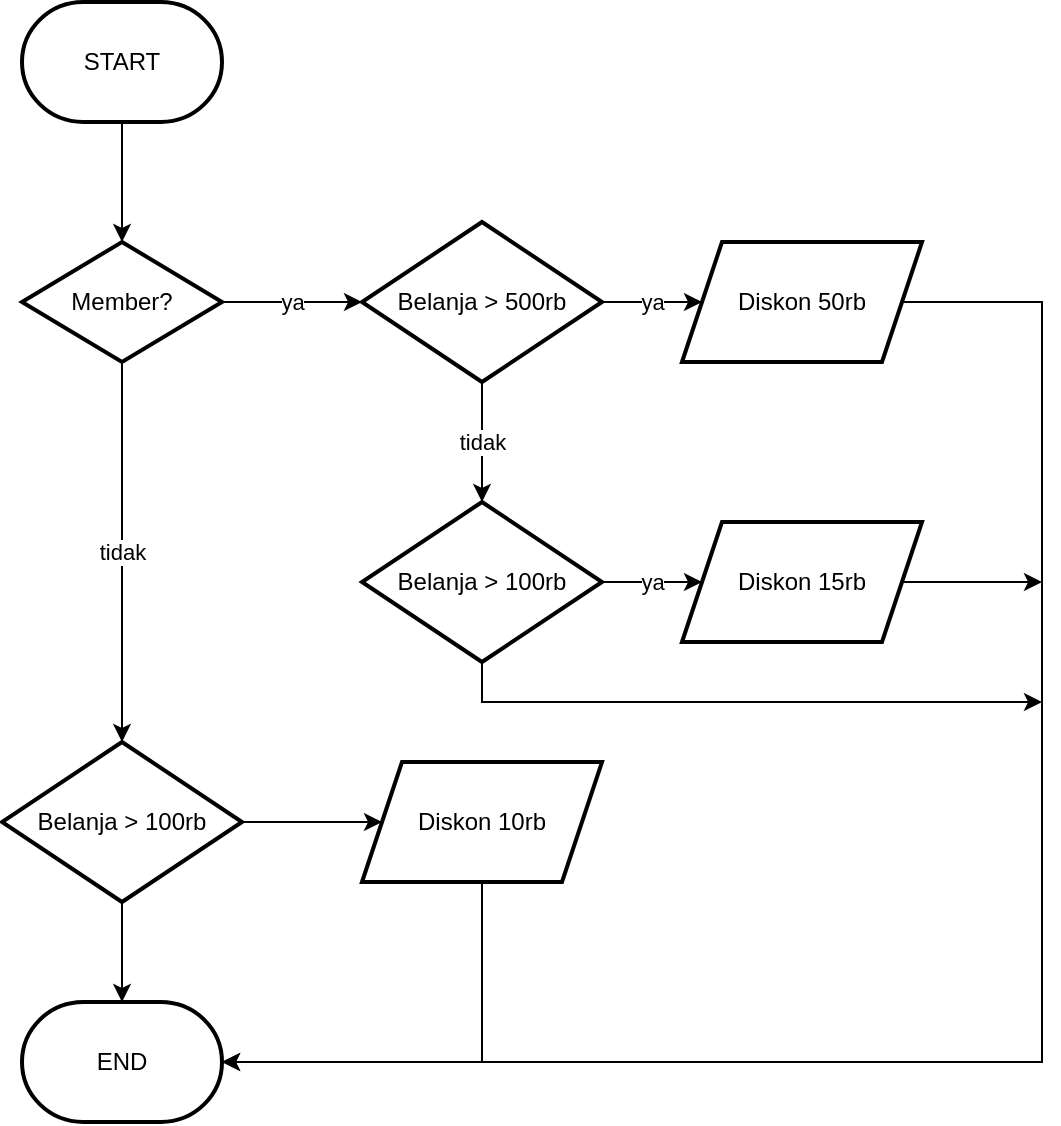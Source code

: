 <mxfile version="22.1.16" type="github">
  <diagram name="Halaman-1" id="UdCtWcI9B7K36Gje9cQb">
    <mxGraphModel dx="1173" dy="613" grid="1" gridSize="10" guides="1" tooltips="1" connect="1" arrows="1" fold="1" page="1" pageScale="1" pageWidth="827" pageHeight="1169" math="0" shadow="0">
      <root>
        <mxCell id="0" />
        <mxCell id="1" parent="0" />
        <mxCell id="JshPII_n94KWn3LP_m4g-3" value="" style="edgeStyle=orthogonalEdgeStyle;rounded=0;orthogonalLoop=1;jettySize=auto;html=1;" parent="1" source="JshPII_n94KWn3LP_m4g-1" target="JshPII_n94KWn3LP_m4g-2" edge="1">
          <mxGeometry relative="1" as="geometry" />
        </mxCell>
        <mxCell id="JshPII_n94KWn3LP_m4g-1" value="START" style="strokeWidth=2;html=1;shape=mxgraph.flowchart.terminator;whiteSpace=wrap;" parent="1" vertex="1">
          <mxGeometry x="90" y="50" width="100" height="60" as="geometry" />
        </mxCell>
        <mxCell id="JshPII_n94KWn3LP_m4g-5" value="ya" style="edgeStyle=orthogonalEdgeStyle;rounded=0;orthogonalLoop=1;jettySize=auto;html=1;" parent="1" source="JshPII_n94KWn3LP_m4g-2" target="JshPII_n94KWn3LP_m4g-4" edge="1">
          <mxGeometry relative="1" as="geometry" />
        </mxCell>
        <mxCell id="JshPII_n94KWn3LP_m4g-9" value="tidak" style="edgeStyle=orthogonalEdgeStyle;rounded=0;orthogonalLoop=1;jettySize=auto;html=1;" parent="1" source="JshPII_n94KWn3LP_m4g-2" target="JshPII_n94KWn3LP_m4g-8" edge="1">
          <mxGeometry relative="1" as="geometry" />
        </mxCell>
        <mxCell id="JshPII_n94KWn3LP_m4g-2" value="Member?" style="rhombus;whiteSpace=wrap;html=1;strokeWidth=2;" parent="1" vertex="1">
          <mxGeometry x="90" y="170" width="100" height="60" as="geometry" />
        </mxCell>
        <mxCell id="JshPII_n94KWn3LP_m4g-7" value="ya" style="edgeStyle=orthogonalEdgeStyle;rounded=0;orthogonalLoop=1;jettySize=auto;html=1;" parent="1" source="JshPII_n94KWn3LP_m4g-4" target="JshPII_n94KWn3LP_m4g-6" edge="1">
          <mxGeometry relative="1" as="geometry" />
        </mxCell>
        <mxCell id="JshPII_n94KWn3LP_m4g-11" value="tidak" style="edgeStyle=orthogonalEdgeStyle;rounded=0;orthogonalLoop=1;jettySize=auto;html=1;" parent="1" source="JshPII_n94KWn3LP_m4g-4" target="JshPII_n94KWn3LP_m4g-10" edge="1">
          <mxGeometry relative="1" as="geometry" />
        </mxCell>
        <mxCell id="JshPII_n94KWn3LP_m4g-4" value="Belanja &amp;gt; 500rb" style="rhombus;whiteSpace=wrap;html=1;strokeWidth=2;" parent="1" vertex="1">
          <mxGeometry x="260" y="160" width="120" height="80" as="geometry" />
        </mxCell>
        <mxCell id="JshPII_n94KWn3LP_m4g-19" style="edgeStyle=orthogonalEdgeStyle;rounded=0;orthogonalLoop=1;jettySize=auto;html=1;exitX=1;exitY=0.5;exitDx=0;exitDy=0;entryX=1;entryY=0.5;entryDx=0;entryDy=0;entryPerimeter=0;" parent="1" source="JshPII_n94KWn3LP_m4g-6" edge="1" target="JshPII_n94KWn3LP_m4g-16">
          <mxGeometry relative="1" as="geometry">
            <mxPoint x="190" y="600" as="targetPoint" />
            <Array as="points">
              <mxPoint x="600" y="200" />
              <mxPoint x="600" y="580" />
            </Array>
          </mxGeometry>
        </mxCell>
        <mxCell id="JshPII_n94KWn3LP_m4g-6" value="Diskon 50rb" style="shape=parallelogram;perimeter=parallelogramPerimeter;whiteSpace=wrap;html=1;fixedSize=1;strokeWidth=2;" parent="1" vertex="1">
          <mxGeometry x="420" y="170" width="120" height="60" as="geometry" />
        </mxCell>
        <mxCell id="JshPII_n94KWn3LP_m4g-15" value="" style="edgeStyle=orthogonalEdgeStyle;rounded=0;orthogonalLoop=1;jettySize=auto;html=1;" parent="1" source="JshPII_n94KWn3LP_m4g-8" target="JshPII_n94KWn3LP_m4g-14" edge="1">
          <mxGeometry relative="1" as="geometry" />
        </mxCell>
        <mxCell id="JshPII_n94KWn3LP_m4g-17" value="" style="edgeStyle=orthogonalEdgeStyle;rounded=0;orthogonalLoop=1;jettySize=auto;html=1;" parent="1" source="JshPII_n94KWn3LP_m4g-8" target="JshPII_n94KWn3LP_m4g-16" edge="1">
          <mxGeometry relative="1" as="geometry" />
        </mxCell>
        <mxCell id="JshPII_n94KWn3LP_m4g-8" value="Belanja &amp;gt; 100rb" style="rhombus;whiteSpace=wrap;html=1;strokeWidth=2;" parent="1" vertex="1">
          <mxGeometry x="80" y="420" width="120" height="80" as="geometry" />
        </mxCell>
        <mxCell id="JshPII_n94KWn3LP_m4g-13" value="ya" style="edgeStyle=orthogonalEdgeStyle;rounded=0;orthogonalLoop=1;jettySize=auto;html=1;" parent="1" source="JshPII_n94KWn3LP_m4g-10" target="JshPII_n94KWn3LP_m4g-12" edge="1">
          <mxGeometry relative="1" as="geometry" />
        </mxCell>
        <mxCell id="JshPII_n94KWn3LP_m4g-21" style="edgeStyle=orthogonalEdgeStyle;rounded=0;orthogonalLoop=1;jettySize=auto;html=1;exitX=0.5;exitY=1;exitDx=0;exitDy=0;" parent="1" source="JshPII_n94KWn3LP_m4g-10" edge="1">
          <mxGeometry relative="1" as="geometry">
            <mxPoint x="600" y="400" as="targetPoint" />
            <Array as="points">
              <mxPoint x="320" y="400" />
            </Array>
          </mxGeometry>
        </mxCell>
        <mxCell id="JshPII_n94KWn3LP_m4g-10" value="Belanja &amp;gt; 100rb" style="rhombus;whiteSpace=wrap;html=1;strokeWidth=2;" parent="1" vertex="1">
          <mxGeometry x="260" y="300" width="120" height="80" as="geometry" />
        </mxCell>
        <mxCell id="JshPII_n94KWn3LP_m4g-20" style="edgeStyle=orthogonalEdgeStyle;rounded=0;orthogonalLoop=1;jettySize=auto;html=1;exitX=1;exitY=0.5;exitDx=0;exitDy=0;" parent="1" source="JshPII_n94KWn3LP_m4g-12" edge="1">
          <mxGeometry relative="1" as="geometry">
            <mxPoint x="600" y="340" as="targetPoint" />
          </mxGeometry>
        </mxCell>
        <mxCell id="JshPII_n94KWn3LP_m4g-12" value="Diskon 15rb&lt;br&gt;" style="shape=parallelogram;perimeter=parallelogramPerimeter;whiteSpace=wrap;html=1;fixedSize=1;strokeWidth=2;" parent="1" vertex="1">
          <mxGeometry x="420" y="310" width="120" height="60" as="geometry" />
        </mxCell>
        <mxCell id="JshPII_n94KWn3LP_m4g-14" value="Diskon 10rb" style="shape=parallelogram;perimeter=parallelogramPerimeter;whiteSpace=wrap;html=1;fixedSize=1;strokeWidth=2;" parent="1" vertex="1">
          <mxGeometry x="260" y="430" width="120" height="60" as="geometry" />
        </mxCell>
        <mxCell id="JshPII_n94KWn3LP_m4g-16" value="END" style="strokeWidth=2;html=1;shape=mxgraph.flowchart.terminator;whiteSpace=wrap;" parent="1" vertex="1">
          <mxGeometry x="90" y="550" width="100" height="60" as="geometry" />
        </mxCell>
        <mxCell id="JshPII_n94KWn3LP_m4g-18" style="edgeStyle=orthogonalEdgeStyle;rounded=0;orthogonalLoop=1;jettySize=auto;html=1;exitX=0.5;exitY=1;exitDx=0;exitDy=0;entryX=1;entryY=0.5;entryDx=0;entryDy=0;entryPerimeter=0;" parent="1" source="JshPII_n94KWn3LP_m4g-14" target="JshPII_n94KWn3LP_m4g-16" edge="1">
          <mxGeometry relative="1" as="geometry" />
        </mxCell>
      </root>
    </mxGraphModel>
  </diagram>
</mxfile>
